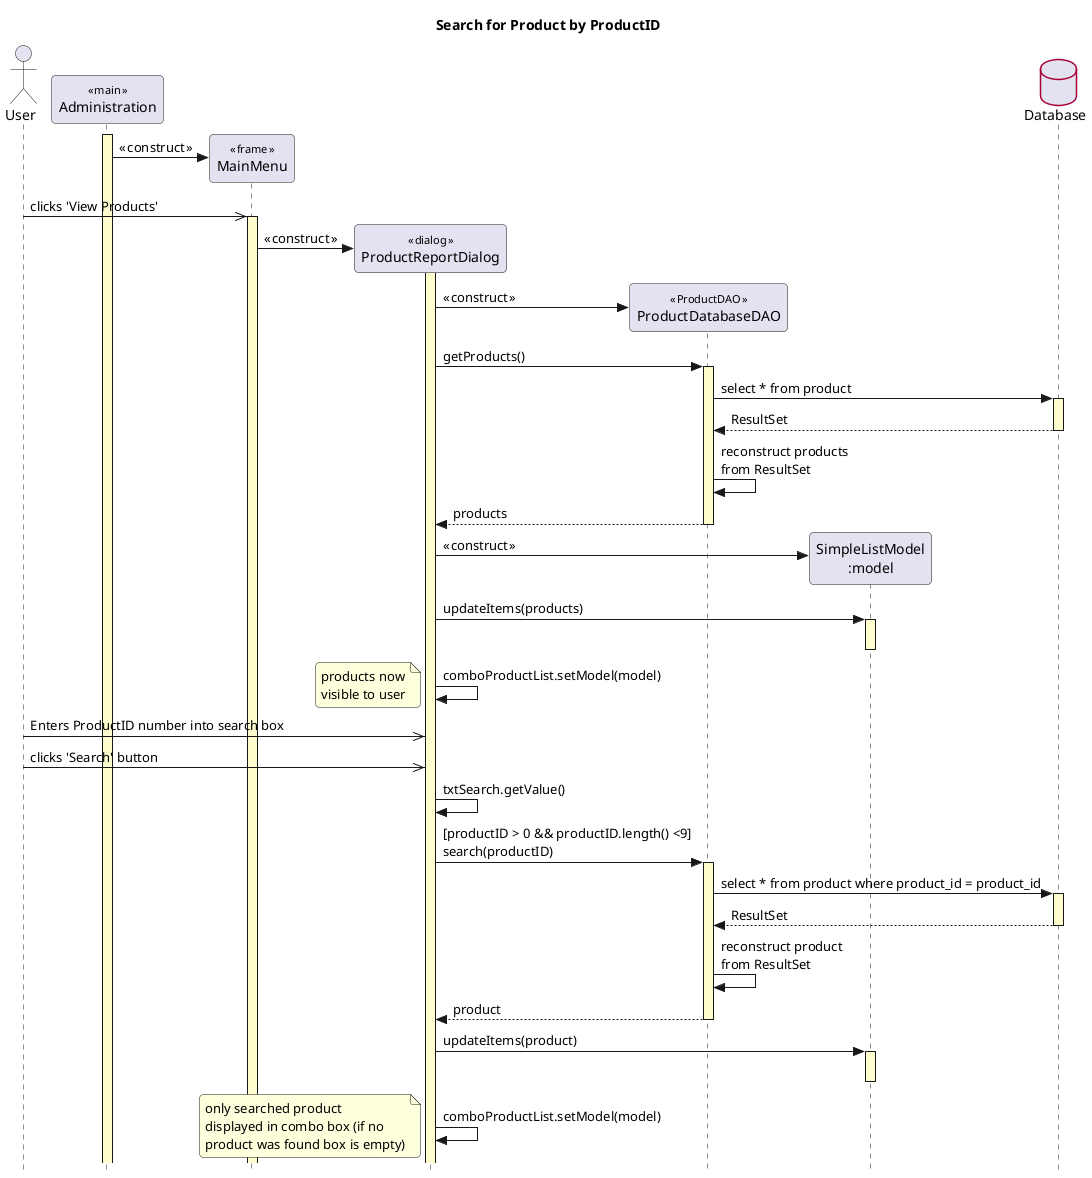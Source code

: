 @startuml

' style tweaks to make the diagram a little more readable
skinparam {
	Style strictuml
	RoundCorner 8

	Sequence {
		' make activations yellow too
		LifeLineBackgroundColor #FDFDCD

		' make stereotypes less ugly
		Stereotype {
			Font {
				Size 11
				Style plain
			}
		}
	}

	DatabaseBorderColor #A80036

}

title Search for Product by ProductID

actor User as user
participant "Administration" as main << main >>
participant "MainMenu" as menu << frame >>
participant "ProductReportDialog" as dialog << dialog >>
participant "ProductDatabaseDAO" as dao << ProductDAO >>
participant "SimpleListModel\n:model" as model
database "Database" as db

main++
create menu
main -> menu : « construct »


user ->> menu : clicks 'View Products'
menu++


create dialog
menu -> dialog++ : « construct »


create dao
dialog -> dao : « construct »

'call getCategories as well?
dialog -> dao++ : getProducts()
dao -> db++ : select * from product
return ResultSet
dao -> dao : reconstruct products\nfrom ResultSet
return products

create model
dialog -> model : « construct »
dialog -> model++ : updateItems(products)
model--
dialog -> dialog : comboProductList.setModel(model)

note left : products now\nvisible to user

user ->> dialog :Enters ProductID number into search box
user ->> dialog :clicks 'Search' button

dialog -> dialog : txtSearch.getValue()
'if box for if value isn't valid?
'if product searched for doesn't exist of nothing is searched for?

dialog -> dao++ :[productID > 0 && productID.length() <9]\nsearch(productID)
dao -> db++ :select * from product where product_id = product_id
return ResultSet
dao -> dao : reconstruct product\nfrom ResultSet
return product
db--
dao--

dialog -> model++ :updateItems(product)
model--
dialog -> dialog :comboProductList.setModel(model)
note left : only searched product\ndisplayed in combo box (if no\nproduct was found box is empty)


@enduml
